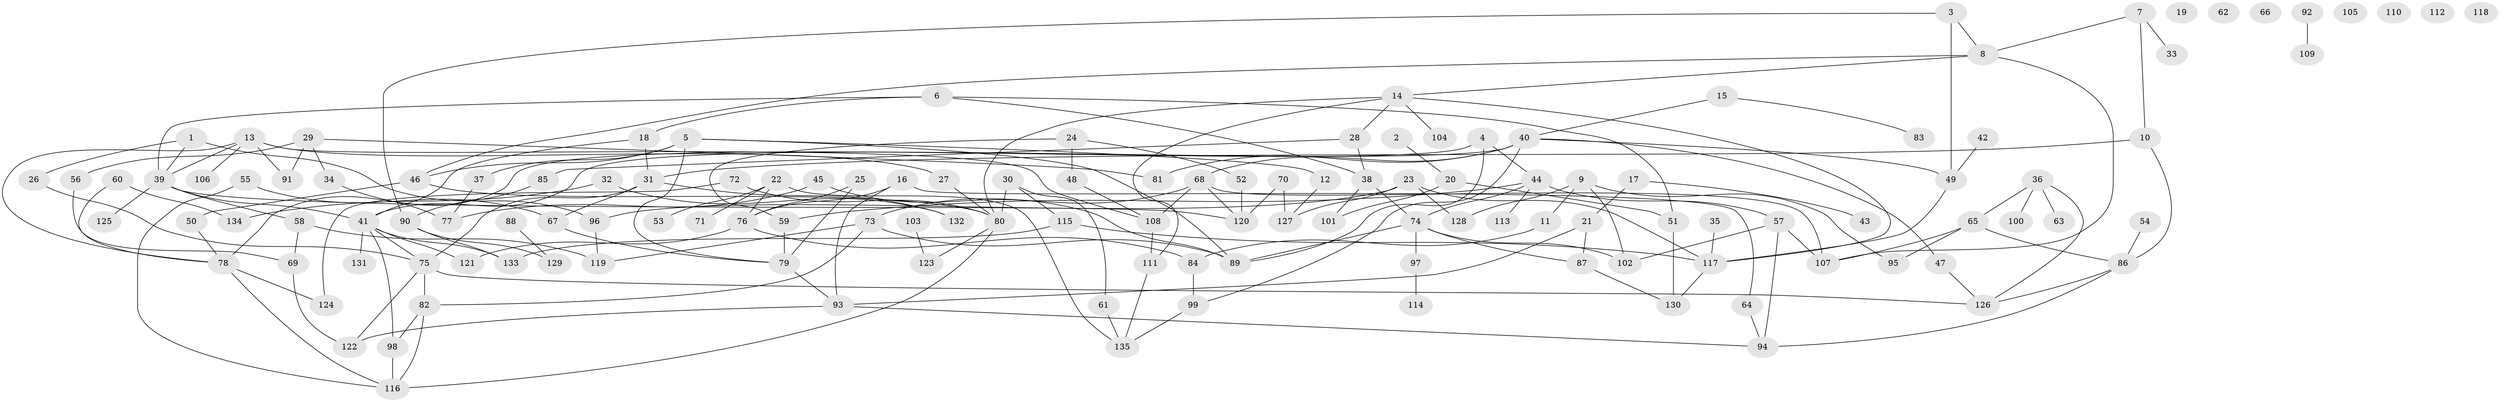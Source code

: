 // Generated by graph-tools (version 1.1) at 2025/12/03/09/25 04:12:58]
// undirected, 135 vertices, 192 edges
graph export_dot {
graph [start="1"]
  node [color=gray90,style=filled];
  1;
  2;
  3;
  4;
  5;
  6;
  7;
  8;
  9;
  10;
  11;
  12;
  13;
  14;
  15;
  16;
  17;
  18;
  19;
  20;
  21;
  22;
  23;
  24;
  25;
  26;
  27;
  28;
  29;
  30;
  31;
  32;
  33;
  34;
  35;
  36;
  37;
  38;
  39;
  40;
  41;
  42;
  43;
  44;
  45;
  46;
  47;
  48;
  49;
  50;
  51;
  52;
  53;
  54;
  55;
  56;
  57;
  58;
  59;
  60;
  61;
  62;
  63;
  64;
  65;
  66;
  67;
  68;
  69;
  70;
  71;
  72;
  73;
  74;
  75;
  76;
  77;
  78;
  79;
  80;
  81;
  82;
  83;
  84;
  85;
  86;
  87;
  88;
  89;
  90;
  91;
  92;
  93;
  94;
  95;
  96;
  97;
  98;
  99;
  100;
  101;
  102;
  103;
  104;
  105;
  106;
  107;
  108;
  109;
  110;
  111;
  112;
  113;
  114;
  115;
  116;
  117;
  118;
  119;
  120;
  121;
  122;
  123;
  124;
  125;
  126;
  127;
  128;
  129;
  130;
  131;
  132;
  133;
  134;
  135;
  1 -- 26;
  1 -- 39;
  1 -- 96;
  2 -- 20;
  3 -- 8;
  3 -- 49;
  3 -- 90;
  4 -- 44;
  4 -- 78;
  4 -- 89;
  5 -- 12;
  5 -- 37;
  5 -- 46;
  5 -- 79;
  5 -- 89;
  6 -- 18;
  6 -- 38;
  6 -- 39;
  6 -- 51;
  7 -- 8;
  7 -- 10;
  7 -- 33;
  8 -- 14;
  8 -- 46;
  8 -- 107;
  9 -- 11;
  9 -- 95;
  9 -- 102;
  9 -- 128;
  10 -- 31;
  10 -- 86;
  11 -- 84;
  12 -- 127;
  13 -- 27;
  13 -- 39;
  13 -- 78;
  13 -- 91;
  13 -- 106;
  13 -- 108;
  14 -- 28;
  14 -- 80;
  14 -- 104;
  14 -- 111;
  14 -- 117;
  15 -- 40;
  15 -- 83;
  16 -- 64;
  16 -- 76;
  16 -- 93;
  17 -- 21;
  17 -- 43;
  18 -- 31;
  18 -- 41;
  20 -- 51;
  20 -- 101;
  21 -- 87;
  21 -- 93;
  22 -- 53;
  22 -- 71;
  22 -- 76;
  22 -- 135;
  23 -- 96;
  23 -- 117;
  23 -- 127;
  23 -- 128;
  24 -- 48;
  24 -- 52;
  24 -- 59;
  25 -- 76;
  25 -- 79;
  26 -- 75;
  27 -- 80;
  28 -- 38;
  28 -- 85;
  29 -- 34;
  29 -- 56;
  29 -- 81;
  29 -- 91;
  30 -- 61;
  30 -- 80;
  30 -- 115;
  31 -- 67;
  31 -- 75;
  31 -- 132;
  32 -- 132;
  32 -- 134;
  34 -- 77;
  35 -- 117;
  36 -- 63;
  36 -- 65;
  36 -- 100;
  36 -- 126;
  37 -- 77;
  38 -- 74;
  38 -- 101;
  39 -- 41;
  39 -- 58;
  39 -- 120;
  39 -- 125;
  40 -- 41;
  40 -- 47;
  40 -- 49;
  40 -- 68;
  40 -- 81;
  40 -- 99;
  41 -- 75;
  41 -- 98;
  41 -- 121;
  41 -- 131;
  41 -- 133;
  42 -- 49;
  44 -- 57;
  44 -- 59;
  44 -- 74;
  44 -- 113;
  45 -- 77;
  45 -- 89;
  46 -- 50;
  46 -- 80;
  47 -- 126;
  48 -- 108;
  49 -- 117;
  50 -- 78;
  51 -- 130;
  52 -- 120;
  54 -- 86;
  55 -- 67;
  55 -- 116;
  56 -- 69;
  57 -- 94;
  57 -- 102;
  57 -- 107;
  58 -- 69;
  58 -- 119;
  59 -- 79;
  60 -- 78;
  60 -- 134;
  61 -- 135;
  64 -- 94;
  65 -- 86;
  65 -- 95;
  65 -- 107;
  67 -- 79;
  68 -- 73;
  68 -- 107;
  68 -- 108;
  68 -- 120;
  69 -- 122;
  70 -- 120;
  70 -- 127;
  72 -- 80;
  72 -- 124;
  73 -- 82;
  73 -- 89;
  73 -- 119;
  74 -- 87;
  74 -- 89;
  74 -- 97;
  74 -- 102;
  75 -- 82;
  75 -- 122;
  75 -- 126;
  76 -- 84;
  76 -- 121;
  78 -- 116;
  78 -- 124;
  79 -- 93;
  80 -- 116;
  80 -- 123;
  82 -- 98;
  82 -- 116;
  84 -- 99;
  85 -- 90;
  86 -- 94;
  86 -- 126;
  87 -- 130;
  88 -- 129;
  90 -- 129;
  90 -- 133;
  92 -- 109;
  93 -- 94;
  93 -- 122;
  96 -- 119;
  97 -- 114;
  98 -- 116;
  99 -- 135;
  103 -- 123;
  108 -- 111;
  111 -- 135;
  115 -- 117;
  115 -- 133;
  117 -- 130;
}
